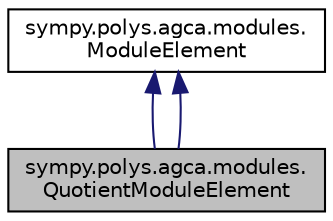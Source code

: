 digraph "sympy.polys.agca.modules.QuotientModuleElement"
{
 // LATEX_PDF_SIZE
  edge [fontname="Helvetica",fontsize="10",labelfontname="Helvetica",labelfontsize="10"];
  node [fontname="Helvetica",fontsize="10",shape=record];
  Node1 [label="sympy.polys.agca.modules.\lQuotientModuleElement",height=0.2,width=0.4,color="black", fillcolor="grey75", style="filled", fontcolor="black",tooltip="Quotient Modules ######################################################."];
  Node2 -> Node1 [dir="back",color="midnightblue",fontsize="10",style="solid",fontname="Helvetica"];
  Node2 [label="sympy.polys.agca.modules.\lModuleElement",height=0.2,width=0.4,color="black", fillcolor="white", style="filled",URL="$classsympy_1_1polys_1_1agca_1_1modules_1_1ModuleElement.html",tooltip=" "];
  Node2 -> Node1 [dir="back",color="midnightblue",fontsize="10",style="solid",fontname="Helvetica"];
}
